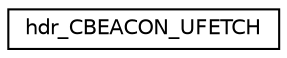 digraph "Graphical Class Hierarchy"
{
 // LATEX_PDF_SIZE
  edge [fontname="Helvetica",fontsize="10",labelfontname="Helvetica",labelfontsize="10"];
  node [fontname="Helvetica",fontsize="10",shape=record];
  rankdir="LR";
  Node0 [label="hdr_CBEACON_UFETCH",height=0.2,width=0.4,color="black", fillcolor="white", style="filled",URL="$structhdr__CBEACON__UFETCH.html",tooltip="Content header of CBEACON packet."];
}
